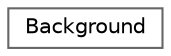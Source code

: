 digraph "Graphical Class Hierarchy"
{
 // LATEX_PDF_SIZE
  bgcolor="transparent";
  edge [fontname=Helvetica,fontsize=10,labelfontname=Helvetica,labelfontsize=10];
  node [fontname=Helvetica,fontsize=10,shape=box,height=0.2,width=0.4];
  rankdir="LR";
  Node0 [id="Node000000",label="Background",height=0.2,width=0.4,color="grey40", fillcolor="white", style="filled",URL="$class_background.html",tooltip="Class that defines the backgrounds and their different layers."];
}
